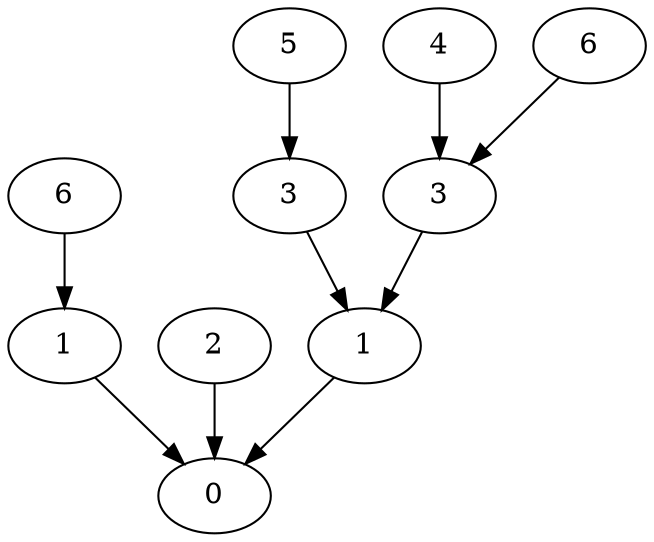 digraph sample {
6->3
10->3
9->3
7->6
1->6
5->1
8->7
4->1
2->10
3 [label=0]
6 [label=1]
10 [label=1]
9 [label=2]
7 [label=3]
1 [label=3]
5 [label=4]
8 [label=5]
4 [label=6]
2 [label=6]
}
